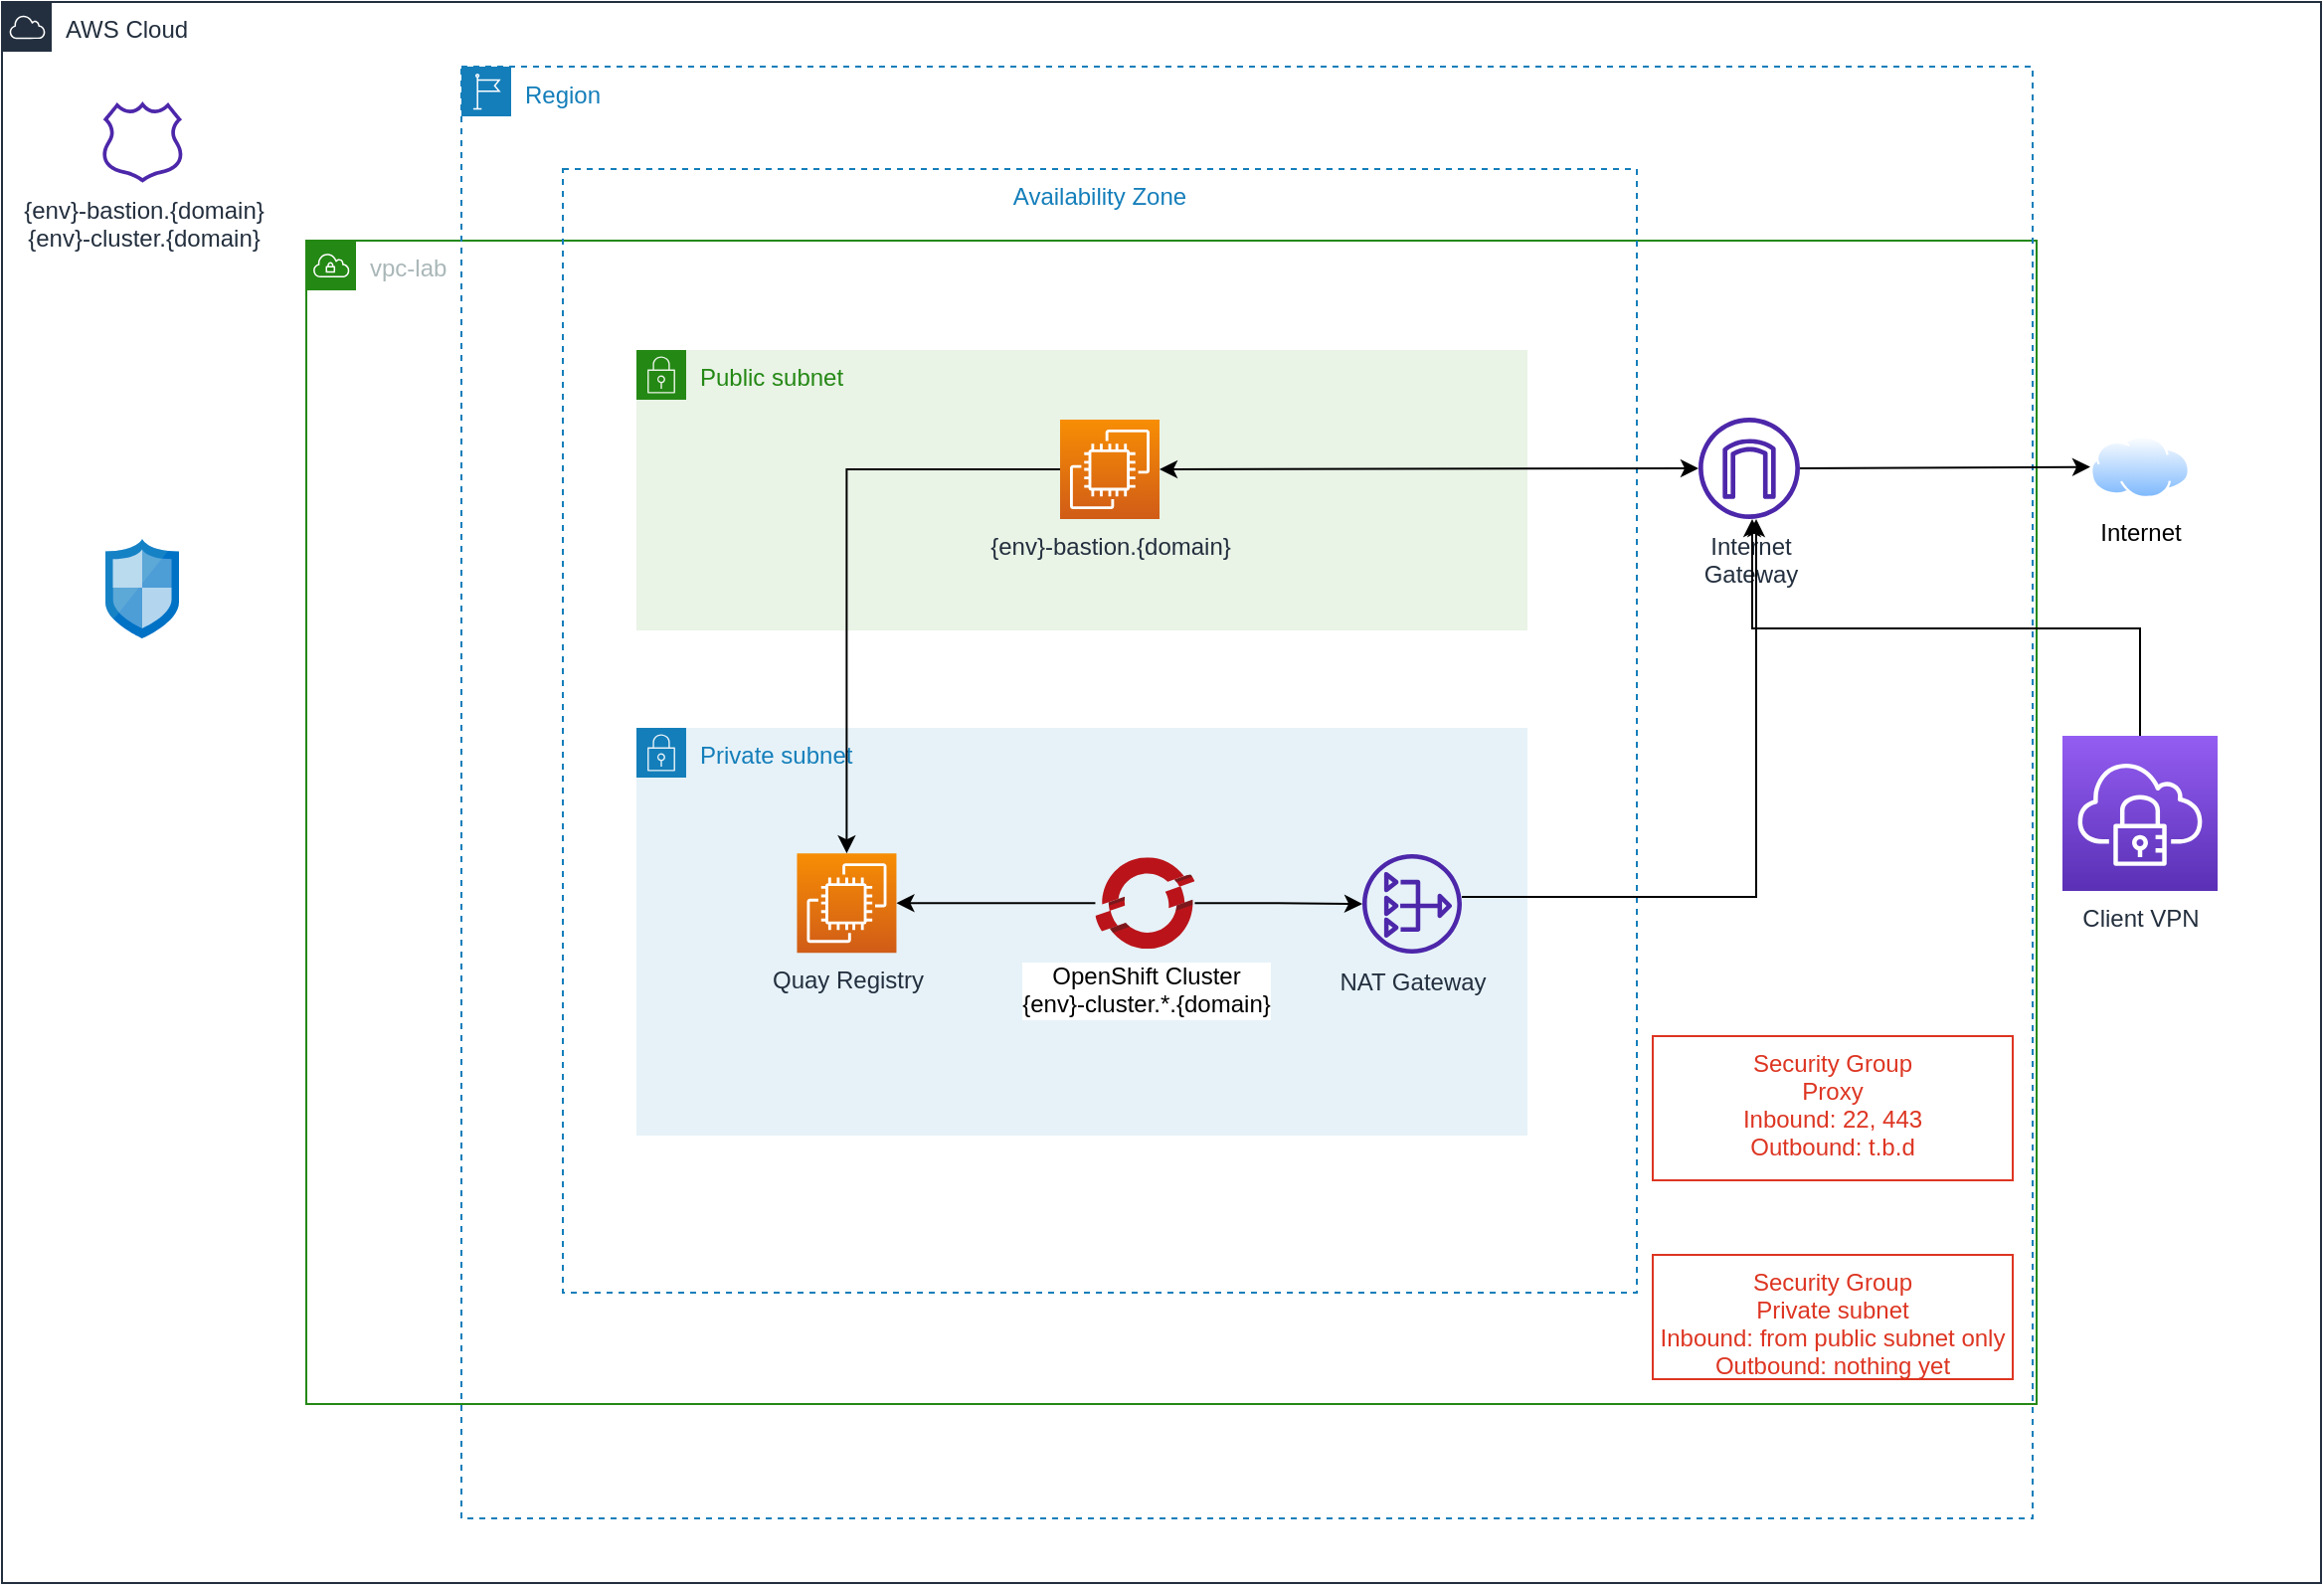 <mxfile version="18.1.3" type="github">
  <diagram id="8VUKK6DjBfGTKHpWHuer" name="Page-1">
    <mxGraphModel dx="1343" dy="1662" grid="1" gridSize="10" guides="1" tooltips="1" connect="1" arrows="1" fold="1" page="1" pageScale="1" pageWidth="583" pageHeight="827" math="0" shadow="0">
      <root>
        <mxCell id="0" />
        <mxCell id="1" parent="0" />
        <mxCell id="3k9TCZDCFGi4UiMfXnEV-27" value="AWS Cloud" style="points=[[0,0],[0.25,0],[0.5,0],[0.75,0],[1,0],[1,0.25],[1,0.5],[1,0.75],[1,1],[0.75,1],[0.5,1],[0.25,1],[0,1],[0,0.75],[0,0.5],[0,0.25]];outlineConnect=0;gradientColor=none;html=1;whiteSpace=wrap;fontSize=12;fontStyle=0;container=1;pointerEvents=0;collapsible=0;recursiveResize=0;shape=mxgraph.aws4.group;grIcon=mxgraph.aws4.group_aws_cloud;strokeColor=#232F3E;fillColor=none;verticalAlign=top;align=left;spacingLeft=30;fontColor=#232F3E;dashed=0;" parent="1" vertex="1">
          <mxGeometry x="50" y="-780" width="1166" height="795" as="geometry" />
        </mxCell>
        <mxCell id="3k9TCZDCFGi4UiMfXnEV-22" value="vpc-lab&lt;br&gt;" style="points=[[0,0],[0.25,0],[0.5,0],[0.75,0],[1,0],[1,0.25],[1,0.5],[1,0.75],[1,1],[0.75,1],[0.5,1],[0.25,1],[0,1],[0,0.75],[0,0.5],[0,0.25]];outlineConnect=0;gradientColor=none;html=1;whiteSpace=wrap;fontSize=12;fontStyle=0;container=1;pointerEvents=0;collapsible=0;recursiveResize=0;shape=mxgraph.aws4.group;grIcon=mxgraph.aws4.group_vpc;strokeColor=#248814;fillColor=none;verticalAlign=top;align=left;spacingLeft=30;fontColor=#AAB7B8;dashed=0;" parent="3k9TCZDCFGi4UiMfXnEV-27" vertex="1">
          <mxGeometry x="153" y="120" width="870" height="585" as="geometry" />
        </mxCell>
        <mxCell id="3k9TCZDCFGi4UiMfXnEV-24" value="Private subnet" style="points=[[0,0],[0.25,0],[0.5,0],[0.75,0],[1,0],[1,0.25],[1,0.5],[1,0.75],[1,1],[0.75,1],[0.5,1],[0.25,1],[0,1],[0,0.75],[0,0.5],[0,0.25]];outlineConnect=0;gradientColor=none;html=1;whiteSpace=wrap;fontSize=12;fontStyle=0;container=1;pointerEvents=0;collapsible=0;recursiveResize=0;shape=mxgraph.aws4.group;grIcon=mxgraph.aws4.group_security_group;grStroke=0;strokeColor=#147EBA;fillColor=#E6F2F8;verticalAlign=top;align=left;spacingLeft=30;fontColor=#147EBA;dashed=0;" parent="3k9TCZDCFGi4UiMfXnEV-22" vertex="1">
          <mxGeometry x="166" y="245" width="448" height="205" as="geometry" />
        </mxCell>
        <mxCell id="3k9TCZDCFGi4UiMfXnEV-33" style="edgeStyle=orthogonalEdgeStyle;rounded=0;orthogonalLoop=1;jettySize=auto;html=1;" parent="3k9TCZDCFGi4UiMfXnEV-24" source="3k9TCZDCFGi4UiMfXnEV-26" target="3k9TCZDCFGi4UiMfXnEV-30" edge="1">
          <mxGeometry relative="1" as="geometry" />
        </mxCell>
        <mxCell id="3k9TCZDCFGi4UiMfXnEV-26" value="OpenShift Cluster&lt;br&gt;{env}-cluster.*.{domain}" style="sketch=0;aspect=fixed;html=1;points=[];align=center;image;fontSize=12;image=img/lib/mscae/OpenShift.svg;" parent="3k9TCZDCFGi4UiMfXnEV-24" vertex="1">
          <mxGeometry x="230.73" y="65.08" width="50" height="46" as="geometry" />
        </mxCell>
        <mxCell id="3k9TCZDCFGi4UiMfXnEV-30" value="Quay Registry" style="sketch=0;points=[[0,0,0],[0.25,0,0],[0.5,0,0],[0.75,0,0],[1,0,0],[0,1,0],[0.25,1,0],[0.5,1,0],[0.75,1,0],[1,1,0],[0,0.25,0],[0,0.5,0],[0,0.75,0],[1,0.25,0],[1,0.5,0],[1,0.75,0]];outlineConnect=0;fontColor=#232F3E;gradientColor=#F78E04;gradientDirection=north;fillColor=#D05C17;strokeColor=#ffffff;dashed=0;verticalLabelPosition=bottom;verticalAlign=top;align=center;html=1;fontSize=12;fontStyle=0;aspect=fixed;shape=mxgraph.aws4.resourceIcon;resIcon=mxgraph.aws4.ec2;" parent="3k9TCZDCFGi4UiMfXnEV-24" vertex="1">
          <mxGeometry x="80.73" y="63.08" width="50" height="50" as="geometry" />
        </mxCell>
        <mxCell id="3k9TCZDCFGi4UiMfXnEV-23" value="Public subnet" style="points=[[0,0],[0.25,0],[0.5,0],[0.75,0],[1,0],[1,0.25],[1,0.5],[1,0.75],[1,1],[0.75,1],[0.5,1],[0.25,1],[0,1],[0,0.75],[0,0.5],[0,0.25]];outlineConnect=0;gradientColor=none;html=1;whiteSpace=wrap;fontSize=12;fontStyle=0;container=1;pointerEvents=0;collapsible=0;recursiveResize=0;shape=mxgraph.aws4.group;grIcon=mxgraph.aws4.group_security_group;grStroke=0;strokeColor=#248814;fillColor=#E9F3E6;verticalAlign=top;align=left;spacingLeft=30;fontColor=#248814;dashed=0;" parent="3k9TCZDCFGi4UiMfXnEV-22" vertex="1">
          <mxGeometry x="166" y="55" width="448" height="141" as="geometry" />
        </mxCell>
        <mxCell id="3k9TCZDCFGi4UiMfXnEV-14" value="{env}-bastion.{domain}&lt;br&gt;{env}-cluster.{domain}" style="sketch=0;outlineConnect=0;fontColor=#232F3E;gradientColor=none;fillColor=#4D27AA;strokeColor=none;dashed=0;verticalLabelPosition=bottom;verticalAlign=top;align=center;html=1;fontSize=12;fontStyle=0;aspect=fixed;pointerEvents=1;shape=mxgraph.aws4.hosted_zone;" parent="3k9TCZDCFGi4UiMfXnEV-27" vertex="1">
          <mxGeometry x="50.0" y="50.005" width="41.367" height="40.836" as="geometry" />
        </mxCell>
        <mxCell id="3k9TCZDCFGi4UiMfXnEV-17" value="Region" style="points=[[0,0],[0.25,0],[0.5,0],[0.75,0],[1,0],[1,0.25],[1,0.5],[1,0.75],[1,1],[0.75,1],[0.5,1],[0.25,1],[0,1],[0,0.75],[0,0.5],[0,0.25]];outlineConnect=0;gradientColor=none;html=1;whiteSpace=wrap;fontSize=12;fontStyle=0;container=1;pointerEvents=0;collapsible=0;recursiveResize=0;shape=mxgraph.aws4.group;grIcon=mxgraph.aws4.group_region;strokeColor=#147EBA;fillColor=none;verticalAlign=top;align=left;spacingLeft=30;fontColor=#147EBA;dashed=1;" parent="3k9TCZDCFGi4UiMfXnEV-27" vertex="1">
          <mxGeometry x="231" y="32.5" width="790" height="730" as="geometry" />
        </mxCell>
        <mxCell id="3k9TCZDCFGi4UiMfXnEV-32" value="Availability Zone" style="fillColor=none;strokeColor=#147EBA;dashed=1;verticalAlign=top;fontStyle=0;fontColor=#147EBA;" parent="3k9TCZDCFGi4UiMfXnEV-17" vertex="1">
          <mxGeometry x="51" y="51.5" width="540" height="565" as="geometry" />
        </mxCell>
        <mxCell id="3k9TCZDCFGi4UiMfXnEV-35" value="NAT Gateway" style="sketch=0;outlineConnect=0;fontColor=#232F3E;gradientColor=none;fillColor=#4D27AA;strokeColor=none;dashed=0;verticalLabelPosition=bottom;verticalAlign=top;align=center;html=1;fontSize=12;fontStyle=0;aspect=fixed;pointerEvents=1;shape=mxgraph.aws4.nat_gateway;" parent="3k9TCZDCFGi4UiMfXnEV-17" vertex="1">
          <mxGeometry x="453" y="396" width="50" height="50" as="geometry" />
        </mxCell>
        <mxCell id="3k9TCZDCFGi4UiMfXnEV-29" value="{env}-bastion.{domain}" style="sketch=0;points=[[0,0,0],[0.25,0,0],[0.5,0,0],[0.75,0,0],[1,0,0],[0,1,0],[0.25,1,0],[0.5,1,0],[0.75,1,0],[1,1,0],[0,0.25,0],[0,0.5,0],[0,0.75,0],[1,0.25,0],[1,0.5,0],[1,0.75,0]];outlineConnect=0;fontColor=#232F3E;gradientColor=#F78E04;gradientDirection=north;fillColor=#D05C17;strokeColor=#ffffff;dashed=0;verticalLabelPosition=bottom;verticalAlign=top;align=center;html=1;fontSize=12;fontStyle=0;aspect=fixed;shape=mxgraph.aws4.resourceIcon;resIcon=mxgraph.aws4.ec2;" parent="3k9TCZDCFGi4UiMfXnEV-17" vertex="1">
          <mxGeometry x="301" y="177.5" width="50" height="50" as="geometry" />
        </mxCell>
        <mxCell id="3k9TCZDCFGi4UiMfXnEV-31" value="Internet&lt;br&gt;Gateway" style="sketch=0;outlineConnect=0;fontColor=#232F3E;gradientColor=none;fillColor=#4D27AA;strokeColor=none;dashed=0;verticalLabelPosition=bottom;verticalAlign=top;align=center;html=1;fontSize=12;fontStyle=0;aspect=fixed;pointerEvents=1;shape=mxgraph.aws4.internet_gateway;" parent="3k9TCZDCFGi4UiMfXnEV-17" vertex="1">
          <mxGeometry x="622" y="176.5" width="51" height="51" as="geometry" />
        </mxCell>
        <mxCell id="3k9TCZDCFGi4UiMfXnEV-38" style="edgeStyle=orthogonalEdgeStyle;rounded=0;orthogonalLoop=1;jettySize=auto;html=1;" parent="3k9TCZDCFGi4UiMfXnEV-17" source="3k9TCZDCFGi4UiMfXnEV-35" target="3k9TCZDCFGi4UiMfXnEV-31" edge="1">
          <mxGeometry relative="1" as="geometry">
            <Array as="points">
              <mxPoint x="651" y="417.5" />
            </Array>
          </mxGeometry>
        </mxCell>
        <mxCell id="3k9TCZDCFGi4UiMfXnEV-39" style="rounded=0;orthogonalLoop=1;jettySize=auto;html=1;jumpStyle=sharp;edgeStyle=orthogonalEdgeStyle;startArrow=classic;startFill=1;" parent="3k9TCZDCFGi4UiMfXnEV-17" source="3k9TCZDCFGi4UiMfXnEV-29" target="3k9TCZDCFGi4UiMfXnEV-31" edge="1">
          <mxGeometry relative="1" as="geometry" />
        </mxCell>
        <mxCell id="Jq-qKWJoLXWZvUXoyAxC-3" value="Security Group&#xa;Proxy&#xa;Inbound: 22, 443&#xa;Outbound: t.b.d" style="fillColor=none;strokeColor=#DD3522;verticalAlign=top;fontStyle=0;fontColor=#DD3522;" vertex="1" parent="3k9TCZDCFGi4UiMfXnEV-17">
          <mxGeometry x="599" y="487.5" width="181" height="72.5" as="geometry" />
        </mxCell>
        <mxCell id="Jq-qKWJoLXWZvUXoyAxC-5" value="Security Group&#xa;Private subnet&#xa;Inbound: from public subnet only&#xa;Outbound: nothing yet" style="fillColor=none;strokeColor=#DD3522;verticalAlign=top;fontStyle=0;fontColor=#DD3522;" vertex="1" parent="3k9TCZDCFGi4UiMfXnEV-17">
          <mxGeometry x="599" y="597.5" width="181" height="62.5" as="geometry" />
        </mxCell>
        <mxCell id="3k9TCZDCFGi4UiMfXnEV-41" style="edgeStyle=orthogonalEdgeStyle;rounded=0;orthogonalLoop=1;jettySize=auto;html=1;startArrow=none;startFill=0;exitX=0.5;exitY=0;exitDx=0;exitDy=0;exitPerimeter=0;" parent="3k9TCZDCFGi4UiMfXnEV-27" source="3k9TCZDCFGi4UiMfXnEV-42" target="3k9TCZDCFGi4UiMfXnEV-31" edge="1">
          <mxGeometry relative="1" as="geometry">
            <Array as="points">
              <mxPoint x="1075" y="315" />
              <mxPoint x="880" y="315" />
            </Array>
          </mxGeometry>
        </mxCell>
        <mxCell id="3k9TCZDCFGi4UiMfXnEV-36" style="edgeStyle=orthogonalEdgeStyle;rounded=0;orthogonalLoop=1;jettySize=auto;html=1;" parent="3k9TCZDCFGi4UiMfXnEV-27" source="3k9TCZDCFGi4UiMfXnEV-26" target="3k9TCZDCFGi4UiMfXnEV-35" edge="1">
          <mxGeometry relative="1" as="geometry" />
        </mxCell>
        <mxCell id="3k9TCZDCFGi4UiMfXnEV-37" value="Internet" style="aspect=fixed;perimeter=ellipsePerimeter;html=1;align=center;shadow=0;dashed=0;spacingTop=3;image;image=img/lib/active_directory/internet_cloud.svg;" parent="3k9TCZDCFGi4UiMfXnEV-27" vertex="1">
          <mxGeometry x="1050" y="218" width="50" height="31.5" as="geometry" />
        </mxCell>
        <mxCell id="3k9TCZDCFGi4UiMfXnEV-34" style="edgeStyle=orthogonalEdgeStyle;rounded=0;orthogonalLoop=1;jettySize=auto;html=1;" parent="3k9TCZDCFGi4UiMfXnEV-27" source="3k9TCZDCFGi4UiMfXnEV-29" target="3k9TCZDCFGi4UiMfXnEV-30" edge="1">
          <mxGeometry relative="1" as="geometry" />
        </mxCell>
        <mxCell id="3k9TCZDCFGi4UiMfXnEV-42" value="Client VPN" style="sketch=0;points=[[0,0,0],[0.25,0,0],[0.5,0,0],[0.75,0,0],[1,0,0],[0,1,0],[0.25,1,0],[0.5,1,0],[0.75,1,0],[1,1,0],[0,0.25,0],[0,0.5,0],[0,0.75,0],[1,0.25,0],[1,0.5,0],[1,0.75,0]];outlineConnect=0;fontColor=#232F3E;gradientColor=#945DF2;gradientDirection=north;fillColor=#5A30B5;strokeColor=#ffffff;dashed=0;verticalLabelPosition=bottom;verticalAlign=top;align=center;html=1;fontSize=12;fontStyle=0;aspect=fixed;shape=mxgraph.aws4.resourceIcon;resIcon=mxgraph.aws4.client_vpn;" parent="3k9TCZDCFGi4UiMfXnEV-27" vertex="1">
          <mxGeometry x="1036" y="369" width="78" height="78" as="geometry" />
        </mxCell>
        <mxCell id="3k9TCZDCFGi4UiMfXnEV-44" style="edgeStyle=orthogonalEdgeStyle;rounded=0;jumpStyle=sharp;orthogonalLoop=1;jettySize=auto;html=1;entryX=0;entryY=0.5;entryDx=0;entryDy=0;startArrow=none;startFill=0;" parent="3k9TCZDCFGi4UiMfXnEV-27" source="3k9TCZDCFGi4UiMfXnEV-31" target="3k9TCZDCFGi4UiMfXnEV-37" edge="1">
          <mxGeometry relative="1" as="geometry" />
        </mxCell>
        <mxCell id="Jq-qKWJoLXWZvUXoyAxC-2" value="" style="sketch=0;aspect=fixed;html=1;points=[];align=center;image;fontSize=12;image=img/lib/mscae/Network_Security_Groups_Classic.svg;" vertex="1" parent="3k9TCZDCFGi4UiMfXnEV-27">
          <mxGeometry x="52" y="270" width="37" height="50" as="geometry" />
        </mxCell>
      </root>
    </mxGraphModel>
  </diagram>
</mxfile>
